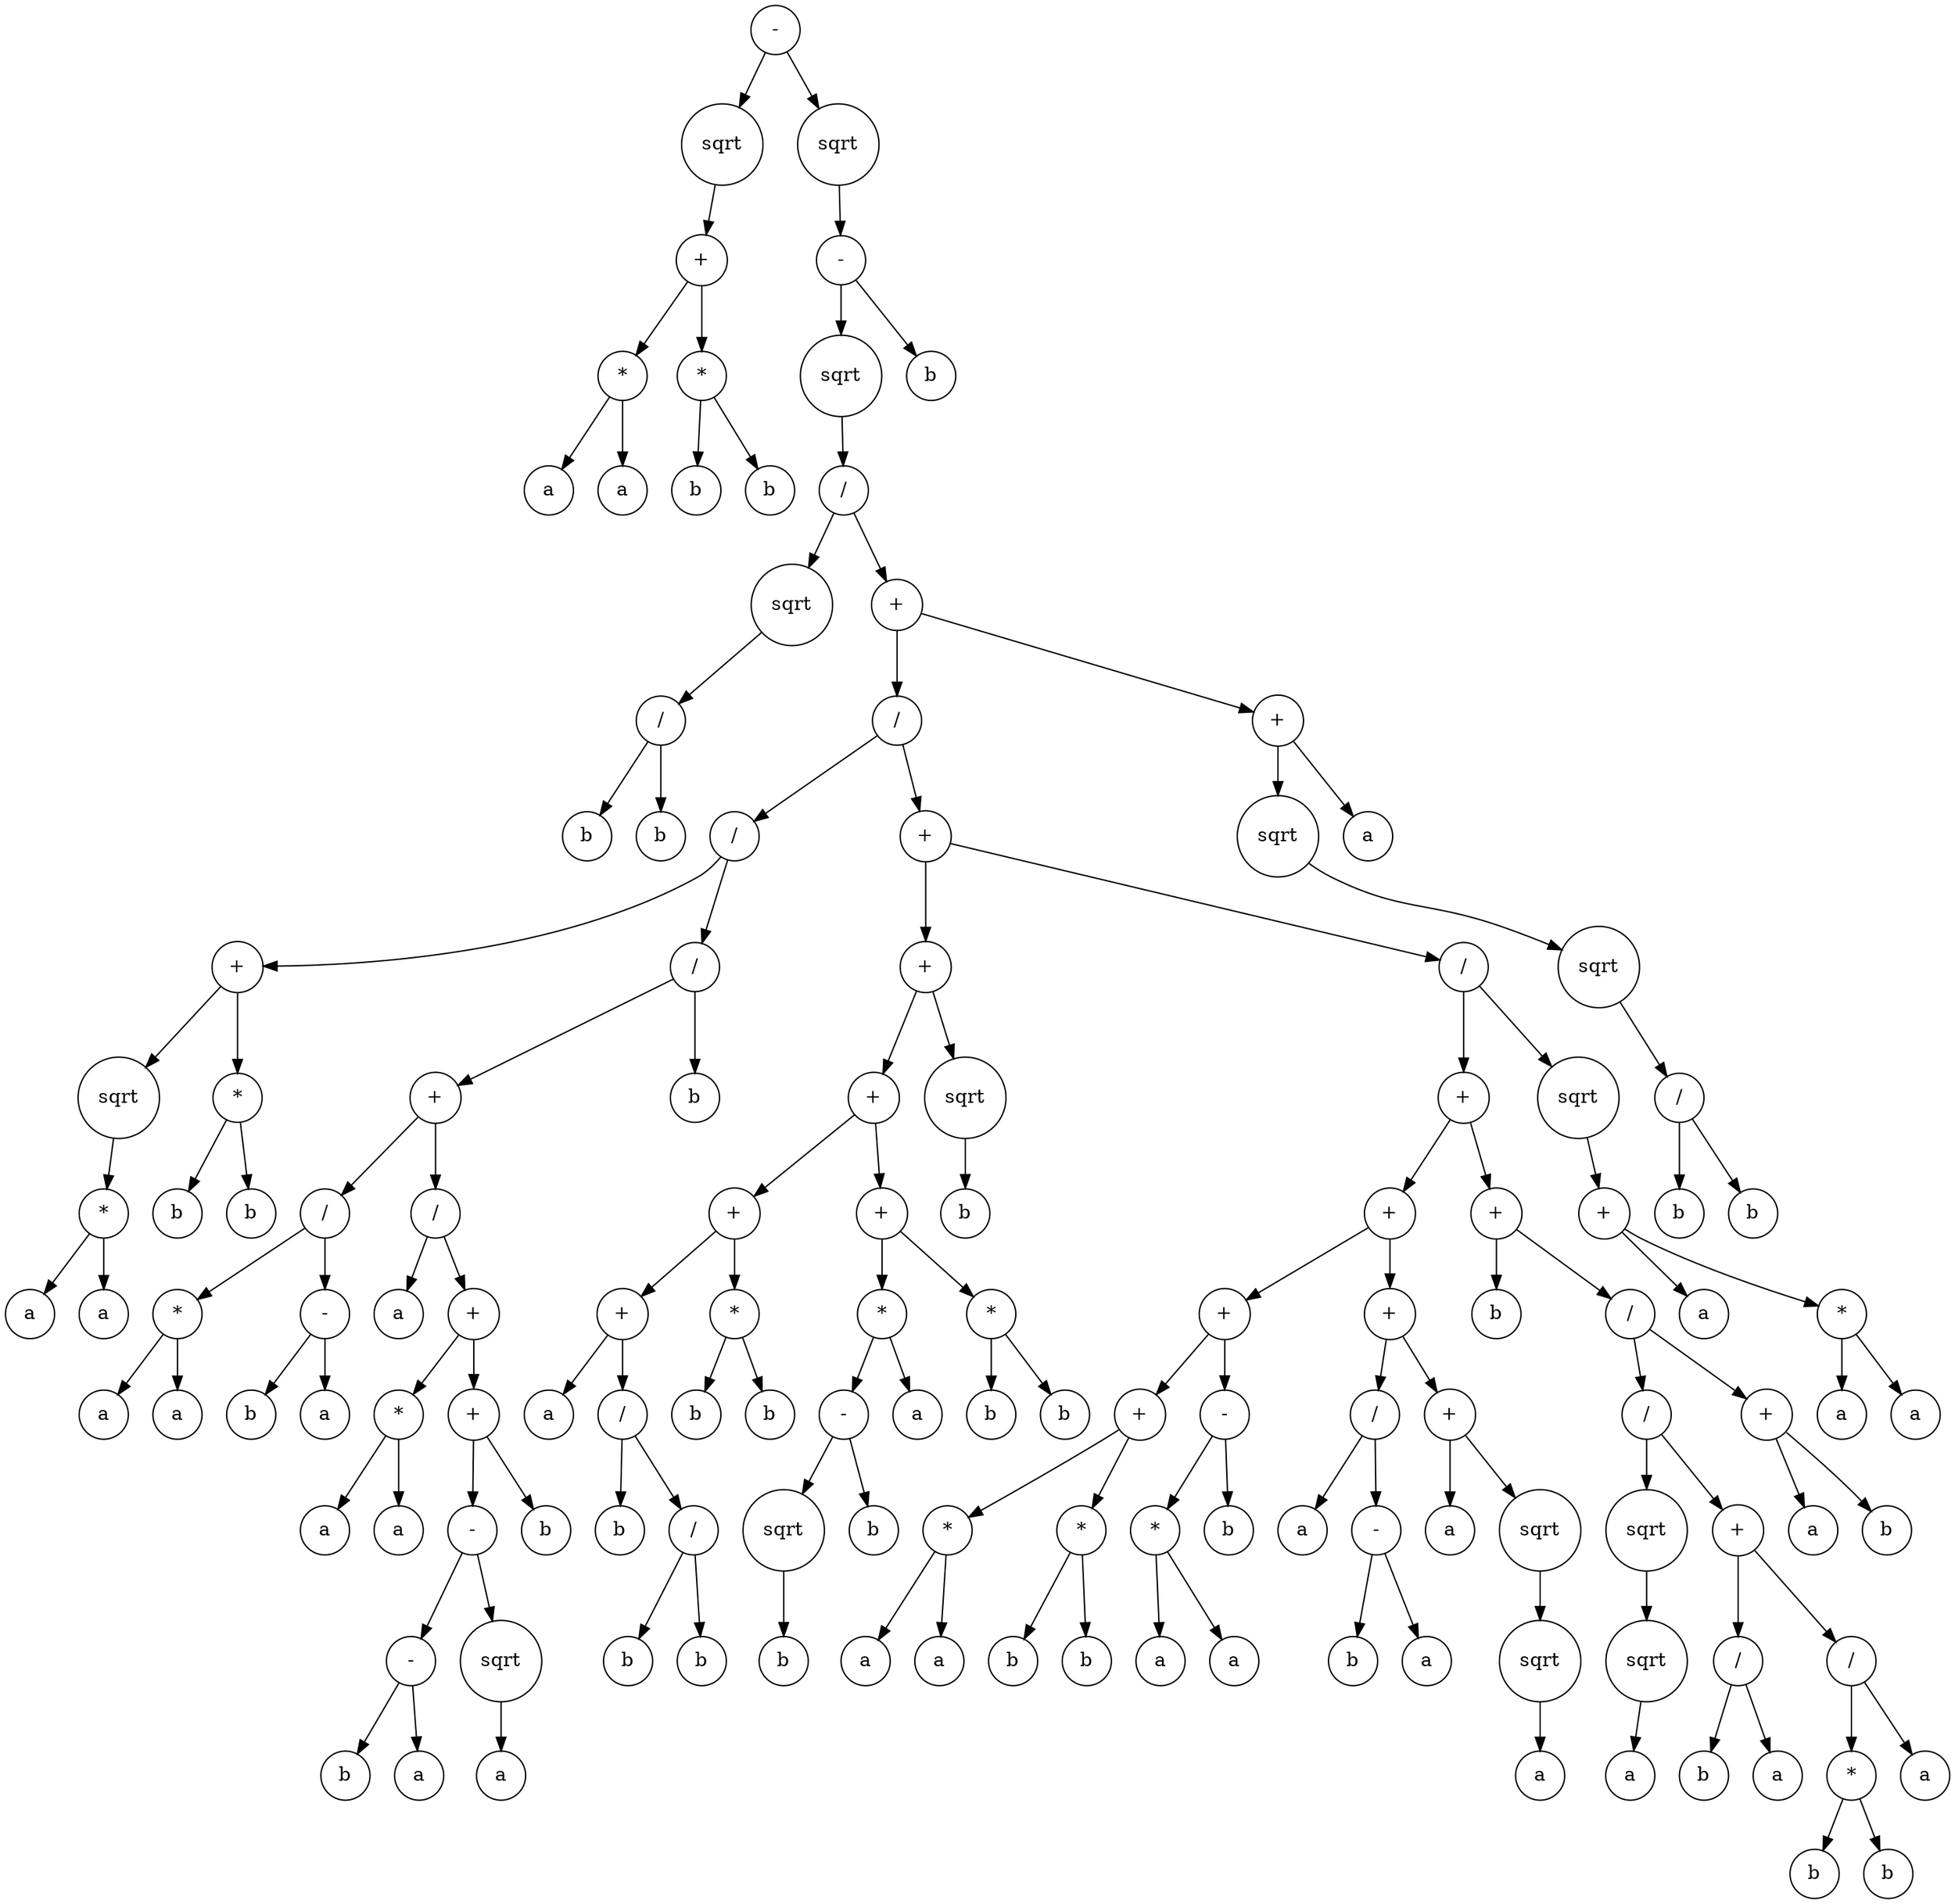 digraph g {
graph [ordering=out];
node [shape=circle];
n[label = "-"];
n0[label = "sqrt"];
n00[label = "+"];
n000[label = "*"];
n0000[label = "a"];
n000 -> n0000;
n0001[label = "a"];
n000 -> n0001;
n00 -> n000;
n001[label = "*"];
n0010[label = "b"];
n001 -> n0010;
n0011[label = "b"];
n001 -> n0011;
n00 -> n001;
n0 -> n00;
n -> n0;
n1[label = "sqrt"];
n10[label = "-"];
n100[label = "sqrt"];
n1000[label = "/"];
n10000[label = "sqrt"];
n100000[label = "/"];
n1000000[label = "b"];
n100000 -> n1000000;
n1000001[label = "b"];
n100000 -> n1000001;
n10000 -> n100000;
n1000 -> n10000;
n10001[label = "+"];
n100010[label = "/"];
n1000100[label = "/"];
n10001000[label = "+"];
n100010000[label = "sqrt"];
n1000100000[label = "*"];
n10001000000[label = "a"];
n1000100000 -> n10001000000;
n10001000001[label = "a"];
n1000100000 -> n10001000001;
n100010000 -> n1000100000;
n10001000 -> n100010000;
n100010001[label = "*"];
n1000100010[label = "b"];
n100010001 -> n1000100010;
n1000100011[label = "b"];
n100010001 -> n1000100011;
n10001000 -> n100010001;
n1000100 -> n10001000;
n10001001[label = "/"];
n100010010[label = "+"];
n1000100100[label = "/"];
n10001001000[label = "*"];
n100010010000[label = "a"];
n10001001000 -> n100010010000;
n100010010001[label = "a"];
n10001001000 -> n100010010001;
n1000100100 -> n10001001000;
n10001001001[label = "-"];
n100010010010[label = "b"];
n10001001001 -> n100010010010;
n100010010011[label = "a"];
n10001001001 -> n100010010011;
n1000100100 -> n10001001001;
n100010010 -> n1000100100;
n1000100101[label = "/"];
n10001001010[label = "a"];
n1000100101 -> n10001001010;
n10001001011[label = "+"];
n100010010110[label = "*"];
n1000100101100[label = "a"];
n100010010110 -> n1000100101100;
n1000100101101[label = "a"];
n100010010110 -> n1000100101101;
n10001001011 -> n100010010110;
n100010010111[label = "+"];
n1000100101110[label = "-"];
n10001001011100[label = "-"];
n100010010111000[label = "b"];
n10001001011100 -> n100010010111000;
n100010010111001[label = "a"];
n10001001011100 -> n100010010111001;
n1000100101110 -> n10001001011100;
n10001001011101[label = "sqrt"];
n100010010111010[label = "a"];
n10001001011101 -> n100010010111010;
n1000100101110 -> n10001001011101;
n100010010111 -> n1000100101110;
n1000100101111[label = "b"];
n100010010111 -> n1000100101111;
n10001001011 -> n100010010111;
n1000100101 -> n10001001011;
n100010010 -> n1000100101;
n10001001 -> n100010010;
n100010011[label = "b"];
n10001001 -> n100010011;
n1000100 -> n10001001;
n100010 -> n1000100;
n1000101[label = "+"];
n10001010[label = "+"];
n100010100[label = "+"];
n1000101000[label = "+"];
n10001010000[label = "+"];
n100010100000[label = "a"];
n10001010000 -> n100010100000;
n100010100001[label = "/"];
n1000101000010[label = "b"];
n100010100001 -> n1000101000010;
n1000101000011[label = "/"];
n10001010000110[label = "b"];
n1000101000011 -> n10001010000110;
n10001010000111[label = "b"];
n1000101000011 -> n10001010000111;
n100010100001 -> n1000101000011;
n10001010000 -> n100010100001;
n1000101000 -> n10001010000;
n10001010001[label = "*"];
n100010100010[label = "b"];
n10001010001 -> n100010100010;
n100010100011[label = "b"];
n10001010001 -> n100010100011;
n1000101000 -> n10001010001;
n100010100 -> n1000101000;
n1000101001[label = "+"];
n10001010010[label = "*"];
n100010100100[label = "-"];
n1000101001000[label = "sqrt"];
n10001010010000[label = "b"];
n1000101001000 -> n10001010010000;
n100010100100 -> n1000101001000;
n1000101001001[label = "b"];
n100010100100 -> n1000101001001;
n10001010010 -> n100010100100;
n100010100101[label = "a"];
n10001010010 -> n100010100101;
n1000101001 -> n10001010010;
n10001010011[label = "*"];
n100010100110[label = "b"];
n10001010011 -> n100010100110;
n100010100111[label = "b"];
n10001010011 -> n100010100111;
n1000101001 -> n10001010011;
n100010100 -> n1000101001;
n10001010 -> n100010100;
n100010101[label = "sqrt"];
n1000101010[label = "b"];
n100010101 -> n1000101010;
n10001010 -> n100010101;
n1000101 -> n10001010;
n10001011[label = "/"];
n100010110[label = "+"];
n1000101100[label = "+"];
n10001011000[label = "+"];
n100010110000[label = "+"];
n1000101100000[label = "*"];
n10001011000000[label = "a"];
n1000101100000 -> n10001011000000;
n10001011000001[label = "a"];
n1000101100000 -> n10001011000001;
n100010110000 -> n1000101100000;
n1000101100001[label = "*"];
n10001011000010[label = "b"];
n1000101100001 -> n10001011000010;
n10001011000011[label = "b"];
n1000101100001 -> n10001011000011;
n100010110000 -> n1000101100001;
n10001011000 -> n100010110000;
n100010110001[label = "-"];
n1000101100010[label = "*"];
n10001011000100[label = "a"];
n1000101100010 -> n10001011000100;
n10001011000101[label = "a"];
n1000101100010 -> n10001011000101;
n100010110001 -> n1000101100010;
n1000101100011[label = "b"];
n100010110001 -> n1000101100011;
n10001011000 -> n100010110001;
n1000101100 -> n10001011000;
n10001011001[label = "+"];
n100010110010[label = "/"];
n1000101100100[label = "a"];
n100010110010 -> n1000101100100;
n1000101100101[label = "-"];
n10001011001010[label = "b"];
n1000101100101 -> n10001011001010;
n10001011001011[label = "a"];
n1000101100101 -> n10001011001011;
n100010110010 -> n1000101100101;
n10001011001 -> n100010110010;
n100010110011[label = "+"];
n1000101100110[label = "a"];
n100010110011 -> n1000101100110;
n1000101100111[label = "sqrt"];
n10001011001110[label = "sqrt"];
n100010110011100[label = "a"];
n10001011001110 -> n100010110011100;
n1000101100111 -> n10001011001110;
n100010110011 -> n1000101100111;
n10001011001 -> n100010110011;
n1000101100 -> n10001011001;
n100010110 -> n1000101100;
n1000101101[label = "+"];
n10001011010[label = "b"];
n1000101101 -> n10001011010;
n10001011011[label = "/"];
n100010110110[label = "/"];
n1000101101100[label = "sqrt"];
n10001011011000[label = "sqrt"];
n100010110110000[label = "a"];
n10001011011000 -> n100010110110000;
n1000101101100 -> n10001011011000;
n100010110110 -> n1000101101100;
n1000101101101[label = "+"];
n10001011011010[label = "/"];
n100010110110100[label = "b"];
n10001011011010 -> n100010110110100;
n100010110110101[label = "a"];
n10001011011010 -> n100010110110101;
n1000101101101 -> n10001011011010;
n10001011011011[label = "/"];
n100010110110110[label = "*"];
n1000101101101100[label = "b"];
n100010110110110 -> n1000101101101100;
n1000101101101101[label = "b"];
n100010110110110 -> n1000101101101101;
n10001011011011 -> n100010110110110;
n100010110110111[label = "a"];
n10001011011011 -> n100010110110111;
n1000101101101 -> n10001011011011;
n100010110110 -> n1000101101101;
n10001011011 -> n100010110110;
n100010110111[label = "+"];
n1000101101110[label = "a"];
n100010110111 -> n1000101101110;
n1000101101111[label = "b"];
n100010110111 -> n1000101101111;
n10001011011 -> n100010110111;
n1000101101 -> n10001011011;
n100010110 -> n1000101101;
n10001011 -> n100010110;
n100010111[label = "sqrt"];
n1000101110[label = "+"];
n10001011100[label = "a"];
n1000101110 -> n10001011100;
n10001011101[label = "*"];
n100010111010[label = "a"];
n10001011101 -> n100010111010;
n100010111011[label = "a"];
n10001011101 -> n100010111011;
n1000101110 -> n10001011101;
n100010111 -> n1000101110;
n10001011 -> n100010111;
n1000101 -> n10001011;
n100010 -> n1000101;
n10001 -> n100010;
n100011[label = "+"];
n1000110[label = "sqrt"];
n10001100[label = "sqrt"];
n100011000[label = "/"];
n1000110000[label = "b"];
n100011000 -> n1000110000;
n1000110001[label = "b"];
n100011000 -> n1000110001;
n10001100 -> n100011000;
n1000110 -> n10001100;
n100011 -> n1000110;
n1000111[label = "a"];
n100011 -> n1000111;
n10001 -> n100011;
n1000 -> n10001;
n100 -> n1000;
n10 -> n100;
n101[label = "b"];
n10 -> n101;
n1 -> n10;
n -> n1;
}
